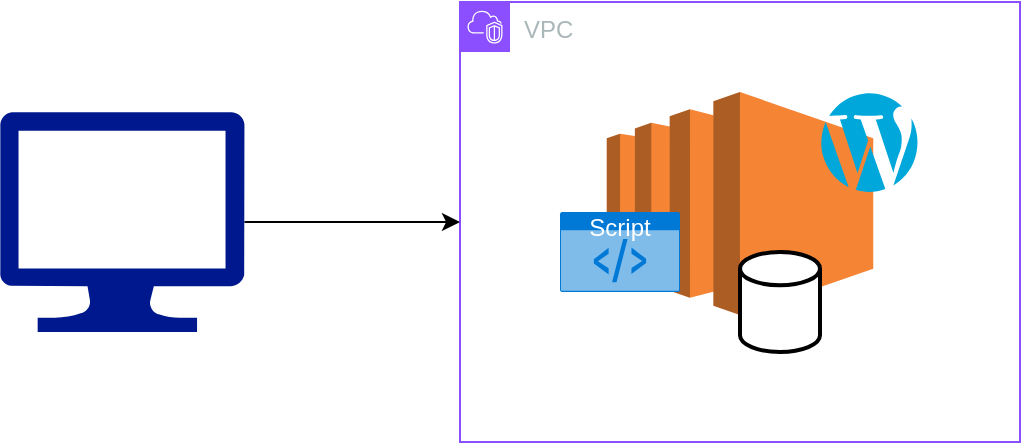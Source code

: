 <mxfile version="22.1.2" type="device">
  <diagram name="Page-1" id="HwFQvSDbegwS_7vy1_F5">
    <mxGraphModel dx="960" dy="949" grid="1" gridSize="10" guides="1" tooltips="1" connect="1" arrows="1" fold="1" page="1" pageScale="1" pageWidth="850" pageHeight="1100" math="0" shadow="0">
      <root>
        <mxCell id="0" />
        <mxCell id="1" parent="0" />
        <mxCell id="FrDKX07wnlq-_4gBOqGV-3" value="VPC" style="points=[[0,0],[0.25,0],[0.5,0],[0.75,0],[1,0],[1,0.25],[1,0.5],[1,0.75],[1,1],[0.75,1],[0.5,1],[0.25,1],[0,1],[0,0.75],[0,0.5],[0,0.25]];outlineConnect=0;gradientColor=none;html=1;whiteSpace=wrap;fontSize=12;fontStyle=0;container=1;pointerEvents=0;collapsible=0;recursiveResize=0;shape=mxgraph.aws4.group;grIcon=mxgraph.aws4.group_vpc2;strokeColor=#8C4FFF;fillColor=none;verticalAlign=top;align=left;spacingLeft=30;fontColor=#AAB7B8;dashed=0;" parent="1" vertex="1">
          <mxGeometry x="450" y="255" width="280" height="220" as="geometry" />
        </mxCell>
        <mxCell id="FrDKX07wnlq-_4gBOqGV-2" value="" style="outlineConnect=0;dashed=0;verticalLabelPosition=bottom;verticalAlign=top;align=center;html=1;shape=mxgraph.aws3.ec2;fillColor=#F58534;gradientColor=none;" parent="FrDKX07wnlq-_4gBOqGV-3" vertex="1">
          <mxGeometry x="73.38" y="45" width="133.25" height="111.5" as="geometry" />
        </mxCell>
        <mxCell id="FrDKX07wnlq-_4gBOqGV-10" value="Script" style="html=1;whiteSpace=wrap;strokeColor=none;fillColor=#0079D6;labelPosition=center;verticalLabelPosition=middle;verticalAlign=top;align=center;fontSize=12;outlineConnect=0;spacingTop=-6;fontColor=#FFFFFF;sketch=0;shape=mxgraph.sitemap.script;" parent="FrDKX07wnlq-_4gBOqGV-3" vertex="1">
          <mxGeometry x="50" y="105" width="60" height="40" as="geometry" />
        </mxCell>
        <mxCell id="3xtFpQMBTaLiIJr2XKLA-1" value="" style="strokeWidth=2;html=1;shape=mxgraph.flowchart.database;whiteSpace=wrap;" vertex="1" parent="FrDKX07wnlq-_4gBOqGV-3">
          <mxGeometry x="140" y="125" width="40" height="50" as="geometry" />
        </mxCell>
        <mxCell id="3xtFpQMBTaLiIJr2XKLA-2" value="" style="dashed=0;outlineConnect=0;html=1;align=center;labelPosition=center;verticalLabelPosition=bottom;verticalAlign=top;shape=mxgraph.weblogos.wordpress;fillColor=#00A7DA;strokeColor=none" vertex="1" parent="FrDKX07wnlq-_4gBOqGV-3">
          <mxGeometry x="180" y="45" width="50" height="50.4" as="geometry" />
        </mxCell>
        <mxCell id="FrDKX07wnlq-_4gBOqGV-6" value="" style="shape=image;verticalLabelPosition=bottom;labelBackgroundColor=default;verticalAlign=top;aspect=fixed;imageAspect=0;image=https://www.aviator.co/blog/wp-content/uploads/2023/01/terraform.png;" parent="1" vertex="1">
          <mxGeometry x="228" y="314" width="109" height="81.78" as="geometry" />
        </mxCell>
        <mxCell id="FrDKX07wnlq-_4gBOqGV-9" style="edgeStyle=orthogonalEdgeStyle;rounded=0;orthogonalLoop=1;jettySize=auto;html=1;exitX=1;exitY=0.5;exitDx=0;exitDy=0;exitPerimeter=0;entryX=0;entryY=0.5;entryDx=0;entryDy=0;" parent="1" source="FrDKX07wnlq-_4gBOqGV-7" target="FrDKX07wnlq-_4gBOqGV-3" edge="1">
          <mxGeometry relative="1" as="geometry" />
        </mxCell>
        <mxCell id="FrDKX07wnlq-_4gBOqGV-7" value="" style="sketch=0;aspect=fixed;pointerEvents=1;shadow=0;dashed=0;html=1;strokeColor=none;labelPosition=center;verticalLabelPosition=bottom;verticalAlign=top;align=center;fillColor=#00188D;shape=mxgraph.azure.computer" parent="1" vertex="1">
          <mxGeometry x="220" y="310" width="122.22" height="110" as="geometry" />
        </mxCell>
      </root>
    </mxGraphModel>
  </diagram>
</mxfile>

